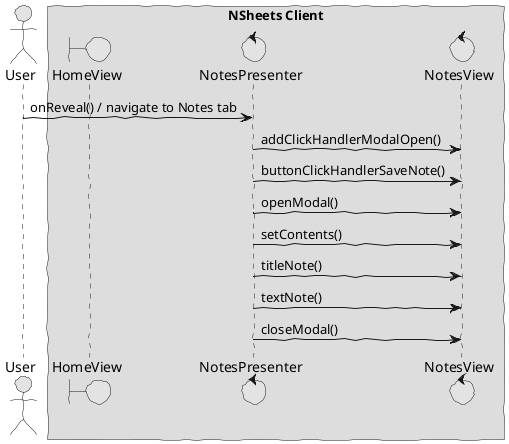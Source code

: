 @startuml  design3.png
skinparam handwritten true
skinparam monochrome true
skinparam packageStyle rect
skinparam defaultFontName FG Virgil
skinparam shadowing false

actor User
boundary HomeView
control NotesPresenter
control NotesView

box "NSheets Client"
participant HomeView
participant NotesPresenter
participant NotesView

end box

User -> NotesPresenter : onReveal() / navigate to Notes tab
NotesPresenter -> NotesView : addClickHandlerModalOpen()
NotesPresenter -> NotesView : buttonClickHandlerSaveNote()
NotesPresenter -> NotesView : openModal()
NotesPresenter -> NotesView : setContents()
NotesPresenter -> NotesView : titleNote()
NotesPresenter -> NotesView : textNote()
NotesPresenter -> NotesView : closeModal()

@enduml